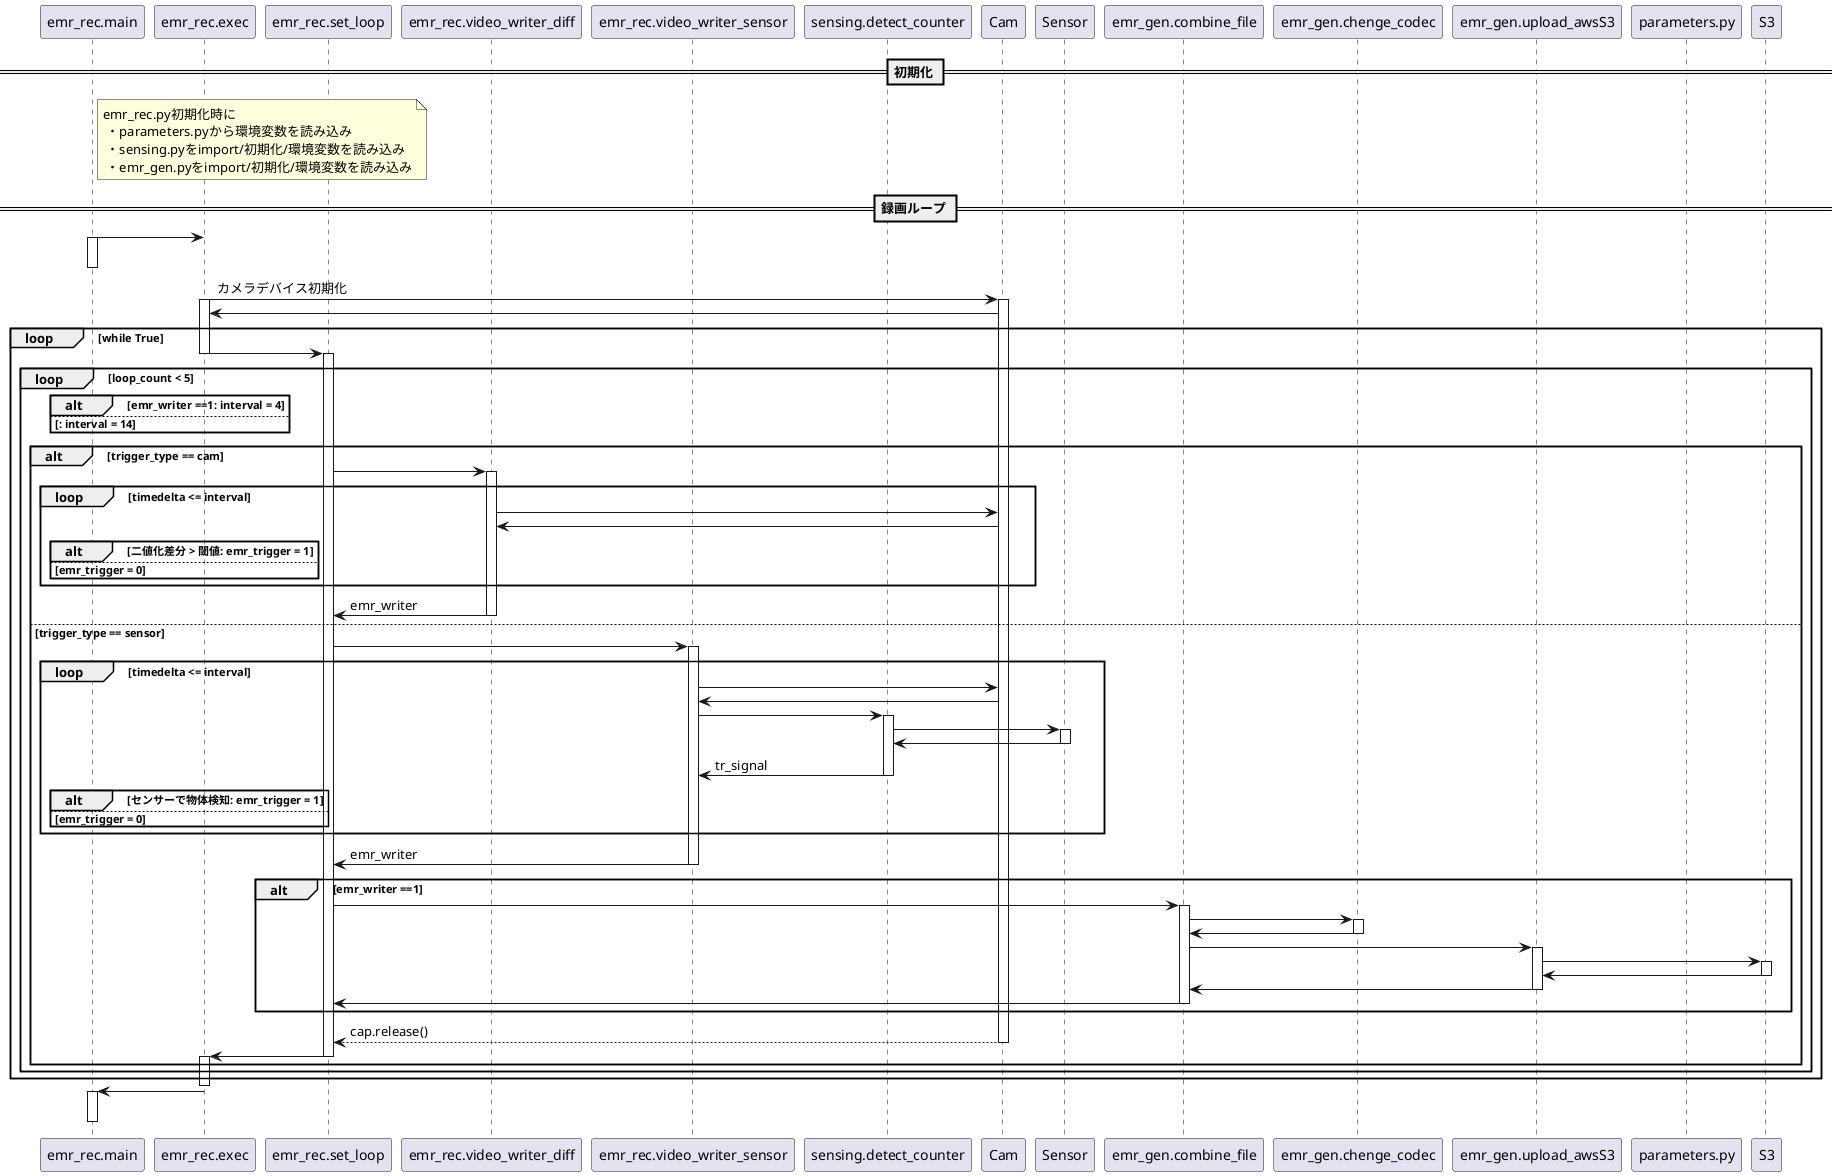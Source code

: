 @startuml Upload S3



participant emr_rec.main
participant emr_rec.exec
participant emr_rec.set_loop
participant emr_rec.video_writer_diff
participant emr_rec.video_writer_sensor
participant sensing.detect_counter

participant Cam
participant Sensor

participant emr_gen.combine_file
participant emr_gen.chenge_codec
participant emr_gen.upload_awsS3
participant parameters.py
participant S3

== 初期化 ==
note right of emr_rec.main
emr_rec.py初期化時に
 ・parameters.pyから環境変数を読み込み
 ・sensing.pyをimport/初期化/環境変数を読み込み
 ・emr_gen.pyをimport/初期化/環境変数を読み込み
end note

== 録画ループ ==

emr_rec.main -> emr_rec.exec
activate emr_rec.main
deactivate emr_rec.main

emr_rec.exec -> Cam:カメラデバイス初期化
activate Cam
activate emr_rec.exec
emr_rec.exec <- Cam

loop while True 
    emr_rec.exec -> emr_rec.set_loop
    deactivate emr_rec.exec
    activate emr_rec.set_loop

    loop loop_count < 5

    alt emr_writer ==1: interval = 4
    else : interval = 14
    end

    alt trigger_type == cam
        emr_rec.set_loop -> emr_rec.video_writer_diff
        activate emr_rec.video_writer_diff
        loop timedelta <= interval
            emr_rec.video_writer_diff -> Cam
            emr_rec.video_writer_diff <- Cam
            alt 二値化差分 > 閾値: emr_trigger = 1
            else emr_trigger = 0
            end
        end
        emr_rec.set_loop <- emr_rec.video_writer_diff: emr_writer
        deactivate emr_rec.video_writer_diff

    else trigger_type == sensor
        emr_rec.set_loop -> emr_rec.video_writer_sensor
        activate emr_rec.video_writer_sensor
        loop timedelta <= interval
            emr_rec.video_writer_sensor -> Cam
            emr_rec.video_writer_sensor <- Cam
            emr_rec.video_writer_sensor -> sensing.detect_counter
            activate sensing.detect_counter
            sensing.detect_counter -> Sensor
            activate Sensor
            sensing.detect_counter <- Sensor
            deactivate Sensor
            emr_rec.video_writer_sensor <- sensing.detect_counter: tr_signal
            deactivate sensing.detect_counter
            alt センサーで物体検知: emr_trigger = 1
            else emr_trigger = 0
            end
        end
        emr_rec.set_loop <- emr_rec.video_writer_sensor: emr_writer
        deactivate emr_rec.video_writer_sensor
    
    alt emr_writer ==1
        emr_rec.set_loop -> emr_gen.combine_file
        activate emr_gen.combine_file
        emr_gen.combine_file -> emr_gen.chenge_codec
        activate emr_gen.chenge_codec
        emr_gen.combine_file <- emr_gen.chenge_codec
        deactivate emr_gen.chenge_codec
        emr_gen.combine_file -> emr_gen.upload_awsS3
        activate emr_gen.upload_awsS3
        emr_gen.upload_awsS3 -> S3
        activate S3
        emr_gen.upload_awsS3 <- S3
        deactivate S3
        emr_gen.combine_file <- emr_gen.upload_awsS3
        deactivate emr_gen.upload_awsS3
        emr_rec.set_loop <- emr_gen.combine_file
        deactivate emr_gen.combine_file
    end
    Cam --> emr_rec.set_loop: cap.release()
    deactivate Cam
    emr_rec.exec <- emr_rec.set_loop
    deactivate emr_rec.set_loop
    activate emr_rec.exec
    end
    end
end
    deactivate emr_rec.exec

emr_rec.main <- emr_rec.exec
activate emr_rec.main
deactivate emr_rec.main

@enduml